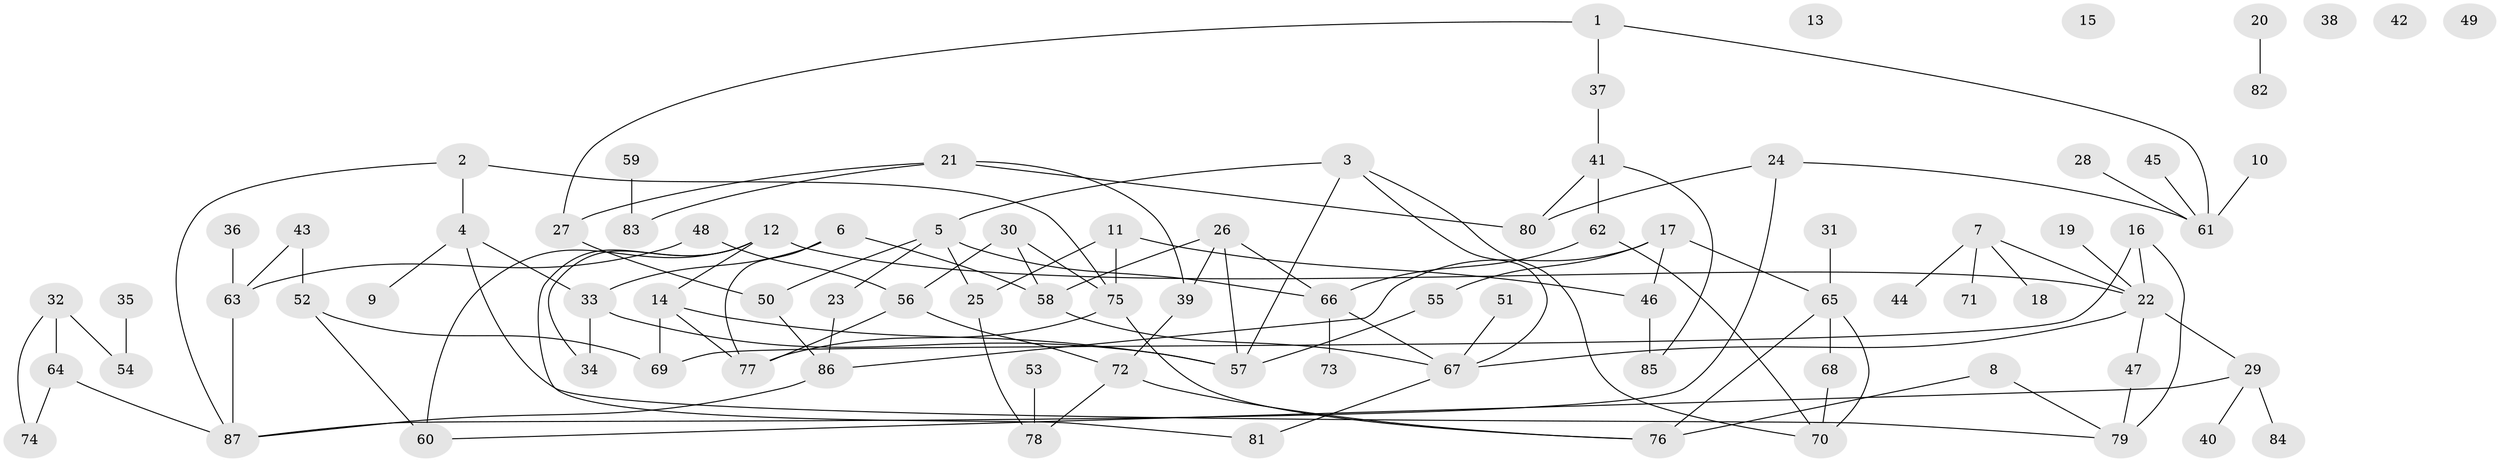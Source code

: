 // coarse degree distribution, {3: 0.08771929824561403, 6: 0.10526315789473684, 4: 0.15789473684210525, 5: 0.10526315789473684, 1: 0.22807017543859648, 8: 0.017543859649122806, 0: 0.10526315789473684, 2: 0.15789473684210525, 7: 0.03508771929824561}
// Generated by graph-tools (version 1.1) at 2025/41/03/06/25 10:41:19]
// undirected, 87 vertices, 118 edges
graph export_dot {
graph [start="1"]
  node [color=gray90,style=filled];
  1;
  2;
  3;
  4;
  5;
  6;
  7;
  8;
  9;
  10;
  11;
  12;
  13;
  14;
  15;
  16;
  17;
  18;
  19;
  20;
  21;
  22;
  23;
  24;
  25;
  26;
  27;
  28;
  29;
  30;
  31;
  32;
  33;
  34;
  35;
  36;
  37;
  38;
  39;
  40;
  41;
  42;
  43;
  44;
  45;
  46;
  47;
  48;
  49;
  50;
  51;
  52;
  53;
  54;
  55;
  56;
  57;
  58;
  59;
  60;
  61;
  62;
  63;
  64;
  65;
  66;
  67;
  68;
  69;
  70;
  71;
  72;
  73;
  74;
  75;
  76;
  77;
  78;
  79;
  80;
  81;
  82;
  83;
  84;
  85;
  86;
  87;
  1 -- 27;
  1 -- 37;
  1 -- 61;
  2 -- 4;
  2 -- 75;
  2 -- 87;
  3 -- 5;
  3 -- 57;
  3 -- 67;
  3 -- 70;
  4 -- 9;
  4 -- 33;
  4 -- 79;
  5 -- 23;
  5 -- 25;
  5 -- 50;
  5 -- 66;
  6 -- 33;
  6 -- 58;
  6 -- 77;
  7 -- 18;
  7 -- 22;
  7 -- 44;
  7 -- 71;
  8 -- 76;
  8 -- 79;
  10 -- 61;
  11 -- 25;
  11 -- 46;
  11 -- 75;
  12 -- 14;
  12 -- 22;
  12 -- 34;
  12 -- 60;
  12 -- 81;
  14 -- 57;
  14 -- 69;
  14 -- 77;
  16 -- 22;
  16 -- 69;
  16 -- 79;
  17 -- 46;
  17 -- 55;
  17 -- 65;
  17 -- 86;
  19 -- 22;
  20 -- 82;
  21 -- 27;
  21 -- 39;
  21 -- 80;
  21 -- 83;
  22 -- 29;
  22 -- 47;
  22 -- 67;
  23 -- 86;
  24 -- 61;
  24 -- 80;
  24 -- 87;
  25 -- 78;
  26 -- 39;
  26 -- 57;
  26 -- 58;
  26 -- 66;
  27 -- 50;
  28 -- 61;
  29 -- 40;
  29 -- 60;
  29 -- 84;
  30 -- 56;
  30 -- 58;
  30 -- 75;
  31 -- 65;
  32 -- 54;
  32 -- 64;
  32 -- 74;
  33 -- 34;
  33 -- 57;
  35 -- 54;
  36 -- 63;
  37 -- 41;
  39 -- 72;
  41 -- 62;
  41 -- 80;
  41 -- 85;
  43 -- 52;
  43 -- 63;
  45 -- 61;
  46 -- 85;
  47 -- 79;
  48 -- 56;
  48 -- 63;
  50 -- 86;
  51 -- 67;
  52 -- 60;
  52 -- 69;
  53 -- 78;
  55 -- 57;
  56 -- 72;
  56 -- 77;
  58 -- 67;
  59 -- 83;
  62 -- 66;
  62 -- 70;
  63 -- 87;
  64 -- 74;
  64 -- 87;
  65 -- 68;
  65 -- 70;
  65 -- 76;
  66 -- 67;
  66 -- 73;
  67 -- 81;
  68 -- 70;
  72 -- 76;
  72 -- 78;
  75 -- 76;
  75 -- 77;
  86 -- 87;
}
